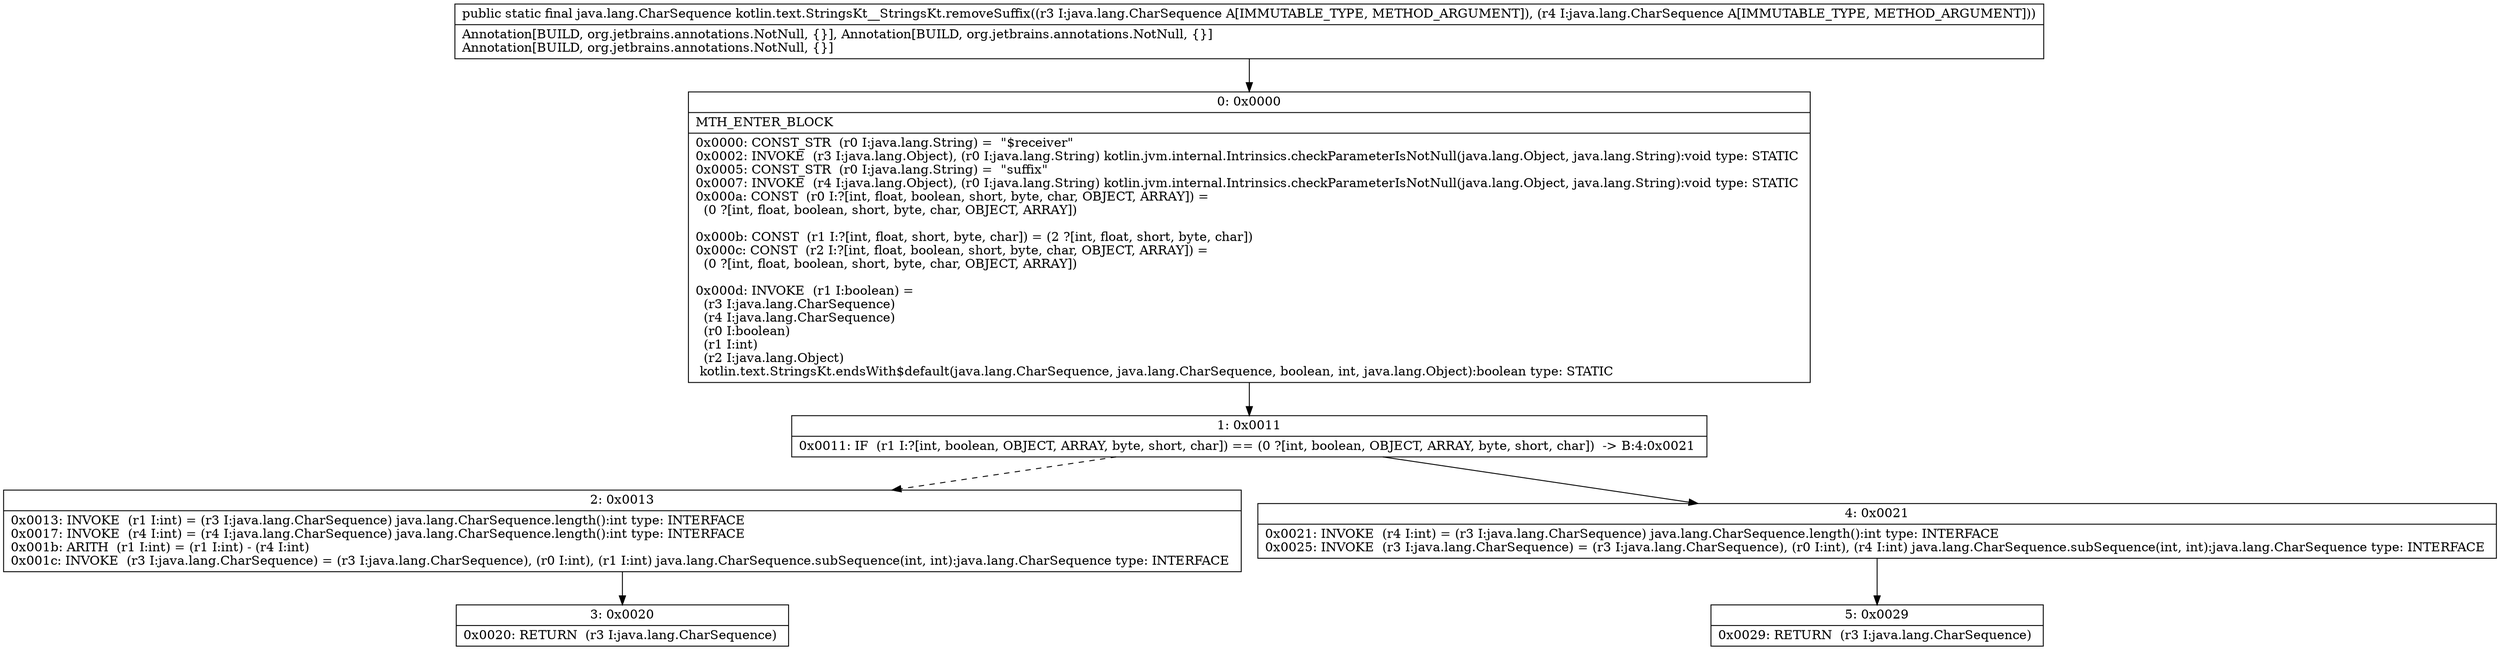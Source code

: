 digraph "CFG forkotlin.text.StringsKt__StringsKt.removeSuffix(Ljava\/lang\/CharSequence;Ljava\/lang\/CharSequence;)Ljava\/lang\/CharSequence;" {
Node_0 [shape=record,label="{0\:\ 0x0000|MTH_ENTER_BLOCK\l|0x0000: CONST_STR  (r0 I:java.lang.String) =  \"$receiver\" \l0x0002: INVOKE  (r3 I:java.lang.Object), (r0 I:java.lang.String) kotlin.jvm.internal.Intrinsics.checkParameterIsNotNull(java.lang.Object, java.lang.String):void type: STATIC \l0x0005: CONST_STR  (r0 I:java.lang.String) =  \"suffix\" \l0x0007: INVOKE  (r4 I:java.lang.Object), (r0 I:java.lang.String) kotlin.jvm.internal.Intrinsics.checkParameterIsNotNull(java.lang.Object, java.lang.String):void type: STATIC \l0x000a: CONST  (r0 I:?[int, float, boolean, short, byte, char, OBJECT, ARRAY]) = \l  (0 ?[int, float, boolean, short, byte, char, OBJECT, ARRAY])\l \l0x000b: CONST  (r1 I:?[int, float, short, byte, char]) = (2 ?[int, float, short, byte, char]) \l0x000c: CONST  (r2 I:?[int, float, boolean, short, byte, char, OBJECT, ARRAY]) = \l  (0 ?[int, float, boolean, short, byte, char, OBJECT, ARRAY])\l \l0x000d: INVOKE  (r1 I:boolean) = \l  (r3 I:java.lang.CharSequence)\l  (r4 I:java.lang.CharSequence)\l  (r0 I:boolean)\l  (r1 I:int)\l  (r2 I:java.lang.Object)\l kotlin.text.StringsKt.endsWith$default(java.lang.CharSequence, java.lang.CharSequence, boolean, int, java.lang.Object):boolean type: STATIC \l}"];
Node_1 [shape=record,label="{1\:\ 0x0011|0x0011: IF  (r1 I:?[int, boolean, OBJECT, ARRAY, byte, short, char]) == (0 ?[int, boolean, OBJECT, ARRAY, byte, short, char])  \-\> B:4:0x0021 \l}"];
Node_2 [shape=record,label="{2\:\ 0x0013|0x0013: INVOKE  (r1 I:int) = (r3 I:java.lang.CharSequence) java.lang.CharSequence.length():int type: INTERFACE \l0x0017: INVOKE  (r4 I:int) = (r4 I:java.lang.CharSequence) java.lang.CharSequence.length():int type: INTERFACE \l0x001b: ARITH  (r1 I:int) = (r1 I:int) \- (r4 I:int) \l0x001c: INVOKE  (r3 I:java.lang.CharSequence) = (r3 I:java.lang.CharSequence), (r0 I:int), (r1 I:int) java.lang.CharSequence.subSequence(int, int):java.lang.CharSequence type: INTERFACE \l}"];
Node_3 [shape=record,label="{3\:\ 0x0020|0x0020: RETURN  (r3 I:java.lang.CharSequence) \l}"];
Node_4 [shape=record,label="{4\:\ 0x0021|0x0021: INVOKE  (r4 I:int) = (r3 I:java.lang.CharSequence) java.lang.CharSequence.length():int type: INTERFACE \l0x0025: INVOKE  (r3 I:java.lang.CharSequence) = (r3 I:java.lang.CharSequence), (r0 I:int), (r4 I:int) java.lang.CharSequence.subSequence(int, int):java.lang.CharSequence type: INTERFACE \l}"];
Node_5 [shape=record,label="{5\:\ 0x0029|0x0029: RETURN  (r3 I:java.lang.CharSequence) \l}"];
MethodNode[shape=record,label="{public static final java.lang.CharSequence kotlin.text.StringsKt__StringsKt.removeSuffix((r3 I:java.lang.CharSequence A[IMMUTABLE_TYPE, METHOD_ARGUMENT]), (r4 I:java.lang.CharSequence A[IMMUTABLE_TYPE, METHOD_ARGUMENT]))  | Annotation[BUILD, org.jetbrains.annotations.NotNull, \{\}], Annotation[BUILD, org.jetbrains.annotations.NotNull, \{\}]\lAnnotation[BUILD, org.jetbrains.annotations.NotNull, \{\}]\l}"];
MethodNode -> Node_0;
Node_0 -> Node_1;
Node_1 -> Node_2[style=dashed];
Node_1 -> Node_4;
Node_2 -> Node_3;
Node_4 -> Node_5;
}

